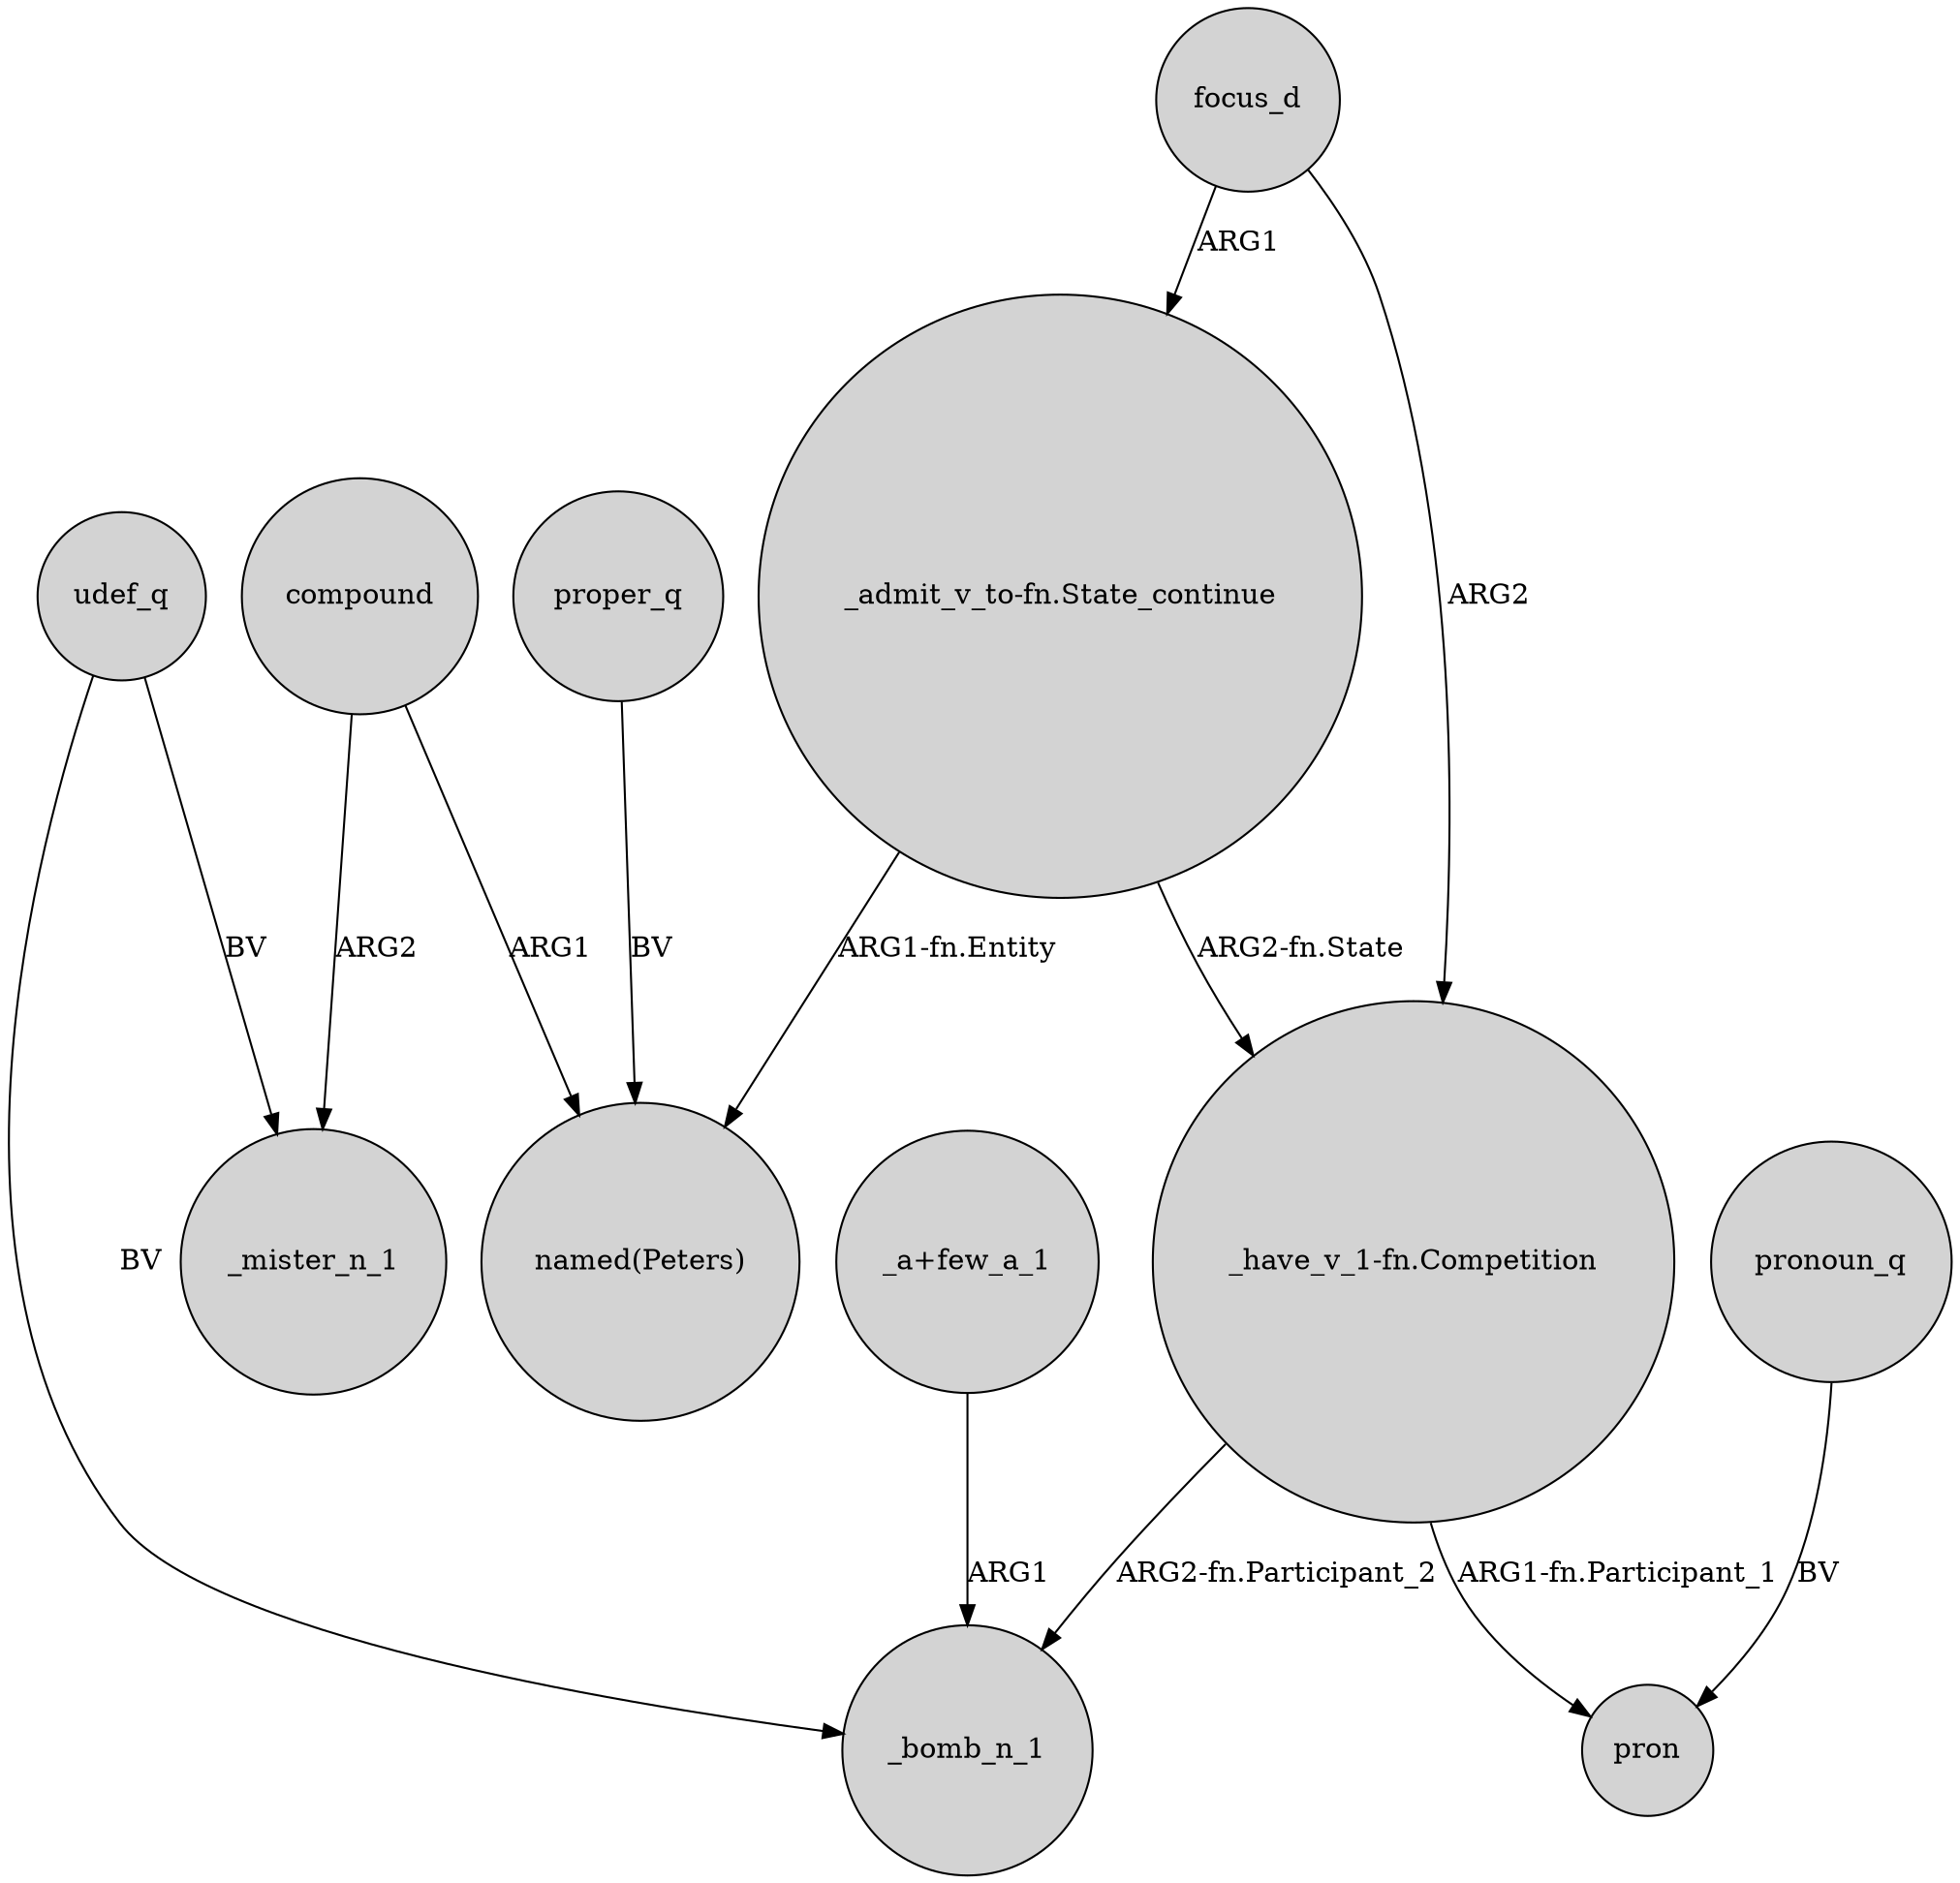 digraph {
	node [shape=circle style=filled]
	"_admit_v_to-fn.State_continue" -> "_have_v_1-fn.Competition" [label="ARG2-fn.State"]
	compound -> _mister_n_1 [label=ARG2]
	focus_d -> "_admit_v_to-fn.State_continue" [label=ARG1]
	focus_d -> "_have_v_1-fn.Competition" [label=ARG2]
	udef_q -> _mister_n_1 [label=BV]
	compound -> "named(Peters)" [label=ARG1]
	"_a+few_a_1" -> _bomb_n_1 [label=ARG1]
	"_admit_v_to-fn.State_continue" -> "named(Peters)" [label="ARG1-fn.Entity"]
	"_have_v_1-fn.Competition" -> _bomb_n_1 [label="ARG2-fn.Participant_2"]
	udef_q -> _bomb_n_1 [label=BV]
	pronoun_q -> pron [label=BV]
	"_have_v_1-fn.Competition" -> pron [label="ARG1-fn.Participant_1"]
	proper_q -> "named(Peters)" [label=BV]
}
